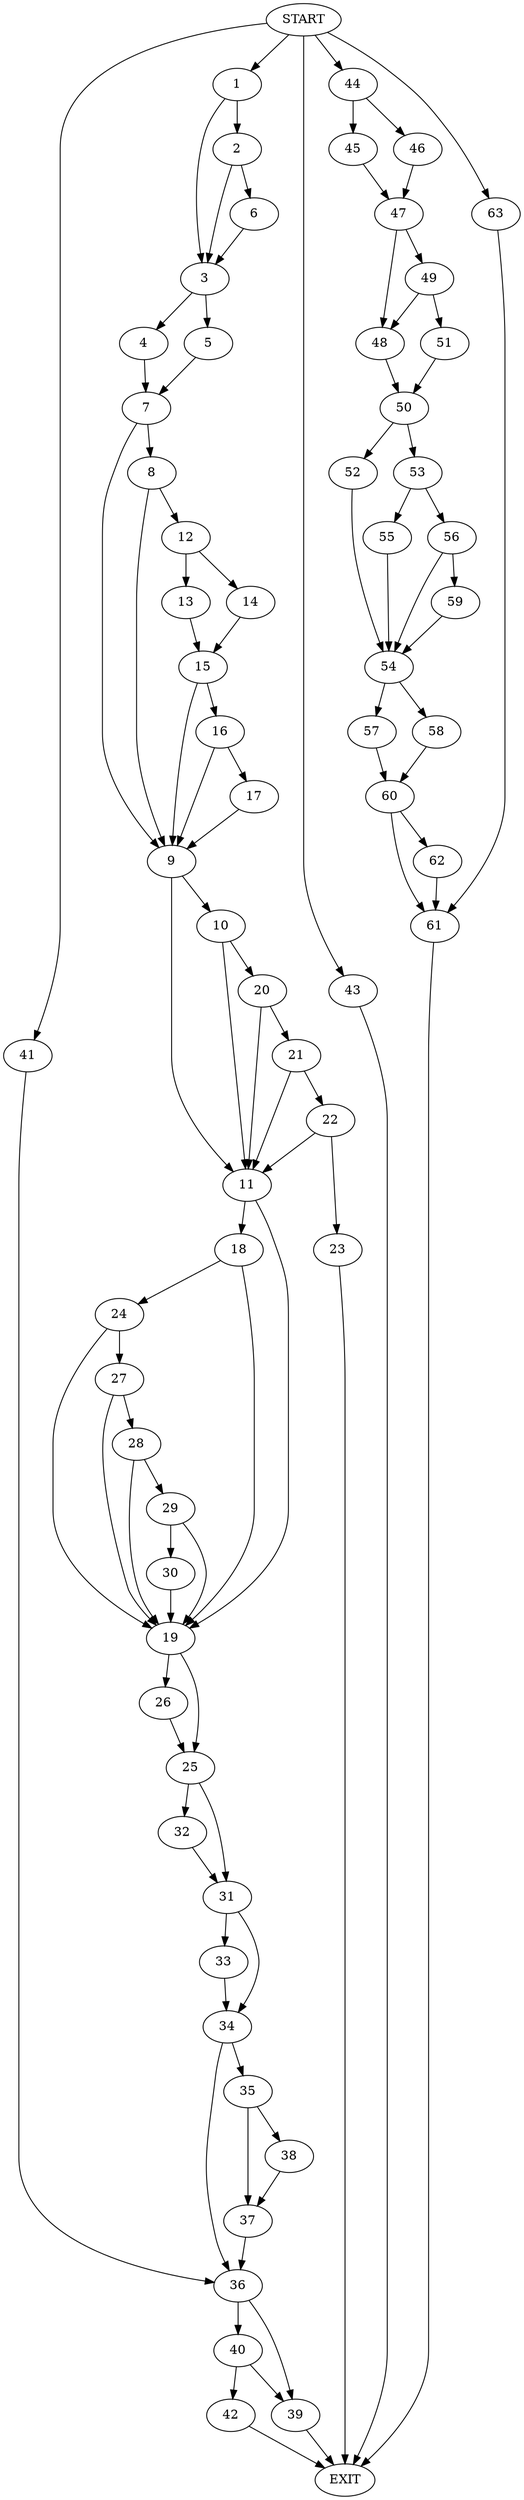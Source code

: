 digraph {
0 [label="START"]
64 [label="EXIT"]
0 -> 1
1 -> 2
1 -> 3
3 -> 4
3 -> 5
2 -> 6
2 -> 3
6 -> 3
5 -> 7
4 -> 7
7 -> 8
7 -> 9
9 -> 10
9 -> 11
8 -> 12
8 -> 9
12 -> 13
12 -> 14
14 -> 15
13 -> 15
15 -> 16
15 -> 9
16 -> 17
16 -> 9
17 -> 9
11 -> 18
11 -> 19
10 -> 11
10 -> 20
20 -> 21
20 -> 11
21 -> 22
21 -> 11
22 -> 11
22 -> 23
23 -> 64
18 -> 19
18 -> 24
19 -> 25
19 -> 26
24 -> 19
24 -> 27
27 -> 19
27 -> 28
28 -> 29
28 -> 19
29 -> 30
29 -> 19
30 -> 19
25 -> 31
25 -> 32
26 -> 25
32 -> 31
31 -> 33
31 -> 34
34 -> 35
34 -> 36
33 -> 34
35 -> 37
35 -> 38
36 -> 39
36 -> 40
38 -> 37
37 -> 36
0 -> 41
41 -> 36
40 -> 39
40 -> 42
39 -> 64
42 -> 64
0 -> 43
43 -> 64
0 -> 44
44 -> 45
44 -> 46
45 -> 47
46 -> 47
47 -> 48
47 -> 49
48 -> 50
49 -> 48
49 -> 51
51 -> 50
50 -> 52
50 -> 53
52 -> 54
53 -> 55
53 -> 56
54 -> 57
54 -> 58
55 -> 54
56 -> 54
56 -> 59
59 -> 54
57 -> 60
58 -> 60
60 -> 61
60 -> 62
61 -> 64
62 -> 61
0 -> 63
63 -> 61
}
